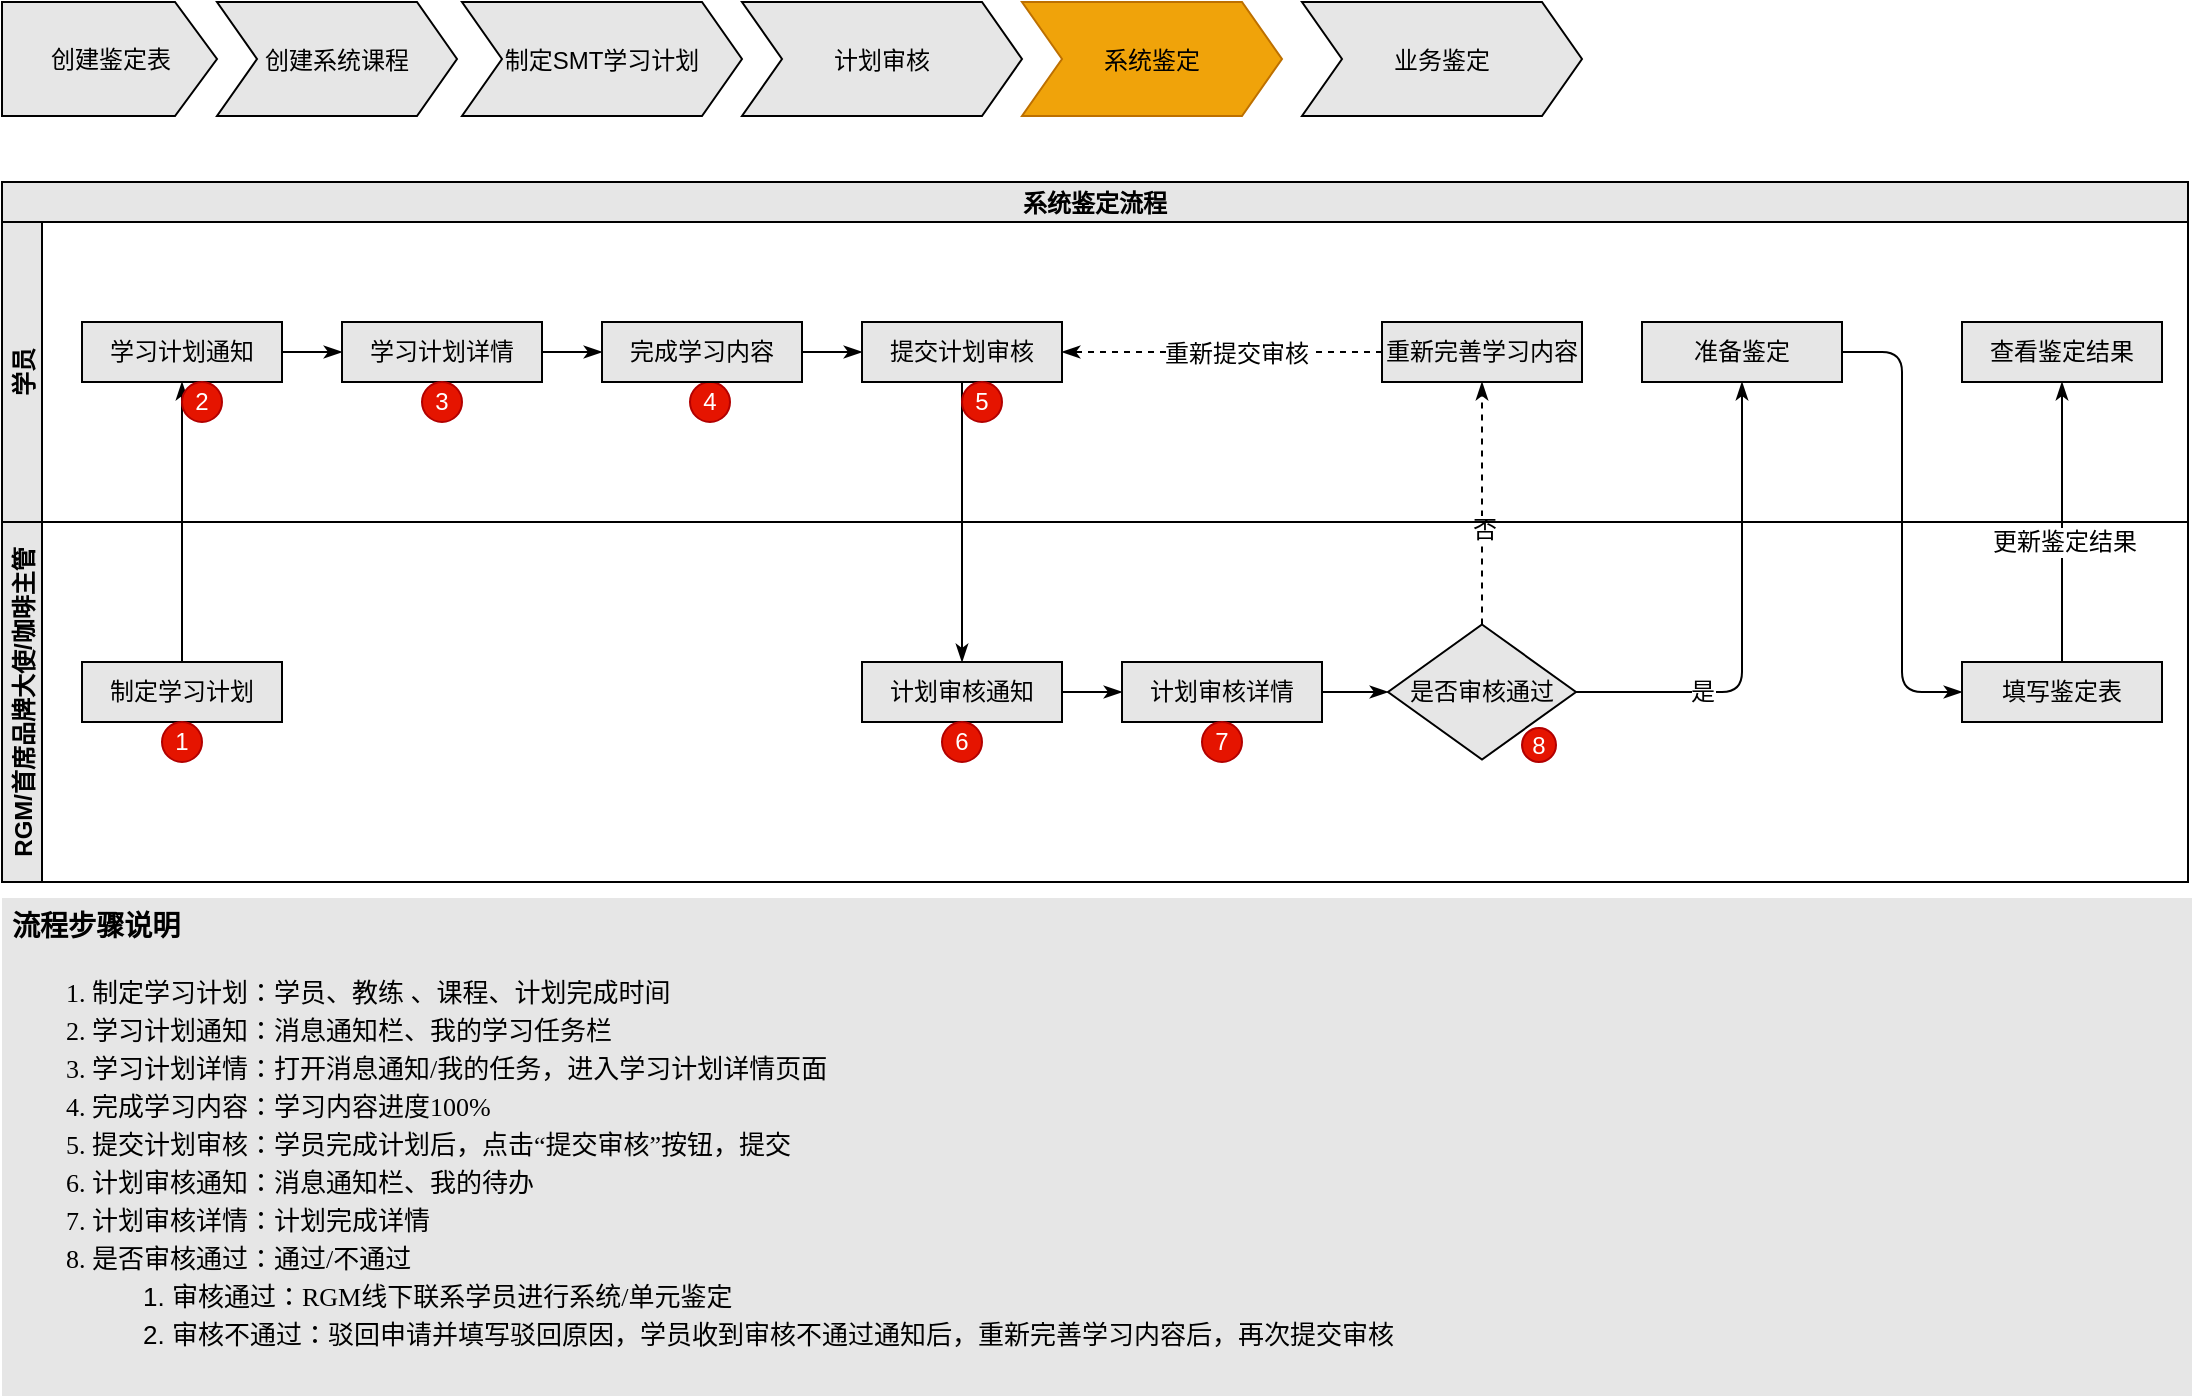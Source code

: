 <mxfile version="18.0.3" type="github" pages="2">
  <diagram id="cYgSWIcfOOzoEeDlF8fg" name="单元/系统鉴定">
    <mxGraphModel dx="1426" dy="826" grid="1" gridSize="10" guides="1" tooltips="1" connect="1" arrows="1" fold="1" page="0" pageScale="1" pageWidth="827" pageHeight="1169" math="0" shadow="0">
      <root>
        <mxCell id="0" />
        <mxCell id="1" parent="0" />
        <mxCell id="b6gE57P9MLn2lEkXFf7w-1" value="系统鉴定流程" style="swimlane;childLayout=stackLayout;resizeParent=1;resizeParentMax=0;horizontal=1;startSize=20;horizontalStack=0;rounded=0;sketch=0;fontFamily=Helvetica;fontSize=12;fontColor=default;strokeColor=default;fillColor=#E6E6E6;" parent="1" vertex="1">
          <mxGeometry x="37" y="170" width="1093" height="350" as="geometry" />
        </mxCell>
        <mxCell id="b6gE57P9MLn2lEkXFf7w-2" style="edgeStyle=orthogonalEdgeStyle;rounded=1;sketch=0;orthogonalLoop=1;jettySize=auto;html=1;fontFamily=Helvetica;fontSize=12;fontColor=default;startArrow=none;startFill=0;endArrow=classicThin;endFill=1;startSize=20;" parent="b6gE57P9MLn2lEkXFf7w-1" source="b6gE57P9MLn2lEkXFf7w-14" target="b6gE57P9MLn2lEkXFf7w-33" edge="1">
          <mxGeometry relative="1" as="geometry" />
        </mxCell>
        <mxCell id="b6gE57P9MLn2lEkXFf7w-3" style="edgeStyle=orthogonalEdgeStyle;rounded=1;sketch=0;orthogonalLoop=1;jettySize=auto;html=1;entryX=0.5;entryY=1;entryDx=0;entryDy=0;fontFamily=Helvetica;fontSize=12;fontColor=default;startArrow=none;startFill=0;endArrow=classicThin;endFill=1;startSize=20;dashed=1;" parent="b6gE57P9MLn2lEkXFf7w-1" source="b6gE57P9MLn2lEkXFf7w-31" target="b6gE57P9MLn2lEkXFf7w-17" edge="1">
          <mxGeometry relative="1" as="geometry" />
        </mxCell>
        <mxCell id="b6gE57P9MLn2lEkXFf7w-4" value="否" style="edgeLabel;html=1;align=center;verticalAlign=middle;resizable=0;points=[];fontSize=12;fontFamily=Helvetica;fontColor=default;" parent="b6gE57P9MLn2lEkXFf7w-3" vertex="1" connectable="0">
          <mxGeometry x="-0.209" y="-1" relative="1" as="geometry">
            <mxPoint as="offset" />
          </mxGeometry>
        </mxCell>
        <mxCell id="b6gE57P9MLn2lEkXFf7w-5" style="edgeStyle=orthogonalEdgeStyle;rounded=1;sketch=0;orthogonalLoop=1;jettySize=auto;html=1;entryX=0.5;entryY=1;entryDx=0;entryDy=0;fontFamily=Helvetica;fontSize=12;fontColor=default;startArrow=none;startFill=0;endArrow=classicThin;endFill=1;startSize=20;" parent="b6gE57P9MLn2lEkXFf7w-1" source="b6gE57P9MLn2lEkXFf7w-31" target="b6gE57P9MLn2lEkXFf7w-18" edge="1">
          <mxGeometry relative="1" as="geometry" />
        </mxCell>
        <mxCell id="b6gE57P9MLn2lEkXFf7w-6" value="是" style="edgeLabel;html=1;align=center;verticalAlign=middle;resizable=0;points=[];fontSize=12;fontFamily=Helvetica;fontColor=default;" parent="b6gE57P9MLn2lEkXFf7w-5" vertex="1" connectable="0">
          <mxGeometry x="-0.477" relative="1" as="geometry">
            <mxPoint as="offset" />
          </mxGeometry>
        </mxCell>
        <mxCell id="b6gE57P9MLn2lEkXFf7w-7" style="edgeStyle=orthogonalEdgeStyle;rounded=1;sketch=0;orthogonalLoop=1;jettySize=auto;html=1;entryX=0.5;entryY=1;entryDx=0;entryDy=0;fontFamily=Helvetica;fontSize=12;fontColor=default;startArrow=none;startFill=0;endArrow=classicThin;endFill=1;startSize=20;" parent="b6gE57P9MLn2lEkXFf7w-1" source="b6gE57P9MLn2lEkXFf7w-34" target="b6gE57P9MLn2lEkXFf7w-19" edge="1">
          <mxGeometry relative="1" as="geometry" />
        </mxCell>
        <mxCell id="b6gE57P9MLn2lEkXFf7w-8" value="更新鉴定结果" style="edgeLabel;html=1;align=center;verticalAlign=middle;resizable=0;points=[];fontSize=12;fontFamily=Helvetica;fontColor=default;" parent="b6gE57P9MLn2lEkXFf7w-7" vertex="1" connectable="0">
          <mxGeometry x="-0.144" y="-1" relative="1" as="geometry">
            <mxPoint as="offset" />
          </mxGeometry>
        </mxCell>
        <mxCell id="b6gE57P9MLn2lEkXFf7w-9" style="edgeStyle=orthogonalEdgeStyle;rounded=1;sketch=0;orthogonalLoop=1;jettySize=auto;html=1;entryX=0;entryY=0.5;entryDx=0;entryDy=0;fontFamily=Helvetica;fontSize=12;fontColor=default;startArrow=none;startFill=0;endArrow=classicThin;endFill=1;startSize=20;" parent="b6gE57P9MLn2lEkXFf7w-1" source="b6gE57P9MLn2lEkXFf7w-18" target="b6gE57P9MLn2lEkXFf7w-34" edge="1">
          <mxGeometry relative="1" as="geometry" />
        </mxCell>
        <mxCell id="b6gE57P9MLn2lEkXFf7w-10" style="edgeStyle=orthogonalEdgeStyle;rounded=1;sketch=0;orthogonalLoop=1;jettySize=auto;html=1;entryX=0.5;entryY=1;entryDx=0;entryDy=0;fontFamily=Helvetica;fontSize=12;fontColor=default;startArrow=none;startFill=0;endArrow=classicThin;endFill=1;startSize=20;" parent="b6gE57P9MLn2lEkXFf7w-1" source="b6gE57P9MLn2lEkXFf7w-30" target="b6gE57P9MLn2lEkXFf7w-21" edge="1">
          <mxGeometry relative="1" as="geometry" />
        </mxCell>
        <mxCell id="b6gE57P9MLn2lEkXFf7w-11" value="学员" style="swimlane;startSize=20;horizontal=0;rounded=0;sketch=0;fontFamily=Helvetica;fontSize=12;fontColor=default;strokeColor=default;fillColor=#E6E6E6;" parent="b6gE57P9MLn2lEkXFf7w-1" vertex="1">
          <mxGeometry y="20" width="1093" height="150" as="geometry" />
        </mxCell>
        <mxCell id="b6gE57P9MLn2lEkXFf7w-12" style="edgeStyle=orthogonalEdgeStyle;rounded=1;sketch=0;orthogonalLoop=1;jettySize=auto;html=1;entryX=0;entryY=0.5;entryDx=0;entryDy=0;fontFamily=Helvetica;fontSize=12;fontColor=default;startArrow=none;startFill=0;endArrow=classicThin;endFill=1;startSize=20;" parent="b6gE57P9MLn2lEkXFf7w-11" source="b6gE57P9MLn2lEkXFf7w-13" target="b6gE57P9MLn2lEkXFf7w-26" edge="1">
          <mxGeometry relative="1" as="geometry" />
        </mxCell>
        <mxCell id="b6gE57P9MLn2lEkXFf7w-13" value="学习计划详情" style="rounded=0;whiteSpace=wrap;html=1;sketch=0;fontFamily=Helvetica;fontSize=12;fontColor=default;startSize=20;strokeColor=default;fillColor=#E6E6E6;" parent="b6gE57P9MLn2lEkXFf7w-11" vertex="1">
          <mxGeometry x="170" y="50" width="100" height="30" as="geometry" />
        </mxCell>
        <mxCell id="b6gE57P9MLn2lEkXFf7w-14" value="提交计划审核" style="rounded=0;whiteSpace=wrap;html=1;sketch=0;fontFamily=Helvetica;fontSize=12;fontColor=default;startSize=20;strokeColor=default;fillColor=#E6E6E6;" parent="b6gE57P9MLn2lEkXFf7w-11" vertex="1">
          <mxGeometry x="430" y="50" width="100" height="30" as="geometry" />
        </mxCell>
        <mxCell id="b6gE57P9MLn2lEkXFf7w-15" style="edgeStyle=orthogonalEdgeStyle;rounded=1;sketch=0;orthogonalLoop=1;jettySize=auto;html=1;entryX=1;entryY=0.5;entryDx=0;entryDy=0;fontFamily=Helvetica;fontSize=12;fontColor=default;startArrow=none;startFill=0;endArrow=classicThin;endFill=1;startSize=20;dashed=1;" parent="b6gE57P9MLn2lEkXFf7w-11" source="b6gE57P9MLn2lEkXFf7w-17" target="b6gE57P9MLn2lEkXFf7w-14" edge="1">
          <mxGeometry relative="1" as="geometry" />
        </mxCell>
        <mxCell id="b6gE57P9MLn2lEkXFf7w-16" value="重新提交审核" style="edgeLabel;html=1;align=center;verticalAlign=middle;resizable=0;points=[];fontSize=12;fontFamily=Helvetica;fontColor=default;" parent="b6gE57P9MLn2lEkXFf7w-15" vertex="1" connectable="0">
          <mxGeometry x="-0.083" y="1" relative="1" as="geometry">
            <mxPoint as="offset" />
          </mxGeometry>
        </mxCell>
        <mxCell id="b6gE57P9MLn2lEkXFf7w-17" value="重新完善学习内容" style="rounded=0;whiteSpace=wrap;html=1;sketch=0;fontFamily=Helvetica;fontSize=12;fontColor=default;startSize=20;strokeColor=default;fillColor=#E6E6E6;" parent="b6gE57P9MLn2lEkXFf7w-11" vertex="1">
          <mxGeometry x="690" y="50" width="100" height="30" as="geometry" />
        </mxCell>
        <mxCell id="b6gE57P9MLn2lEkXFf7w-18" value="准备鉴定" style="rounded=0;whiteSpace=wrap;html=1;sketch=0;fontFamily=Helvetica;fontSize=12;fontColor=default;startSize=20;strokeColor=default;fillColor=#E6E6E6;" parent="b6gE57P9MLn2lEkXFf7w-11" vertex="1">
          <mxGeometry x="820" y="50" width="100" height="30" as="geometry" />
        </mxCell>
        <mxCell id="b6gE57P9MLn2lEkXFf7w-19" value="查看鉴定结果" style="rounded=0;whiteSpace=wrap;html=1;sketch=0;fontFamily=Helvetica;fontSize=12;fontColor=default;startSize=20;strokeColor=default;fillColor=#E6E6E6;" parent="b6gE57P9MLn2lEkXFf7w-11" vertex="1">
          <mxGeometry x="980" y="50" width="100" height="30" as="geometry" />
        </mxCell>
        <mxCell id="b6gE57P9MLn2lEkXFf7w-20" style="edgeStyle=orthogonalEdgeStyle;rounded=1;sketch=0;orthogonalLoop=1;jettySize=auto;html=1;entryX=0;entryY=0.5;entryDx=0;entryDy=0;fontFamily=Helvetica;fontSize=12;fontColor=default;startArrow=none;startFill=0;endArrow=classicThin;endFill=1;startSize=20;" parent="b6gE57P9MLn2lEkXFf7w-11" source="b6gE57P9MLn2lEkXFf7w-21" target="b6gE57P9MLn2lEkXFf7w-13" edge="1">
          <mxGeometry relative="1" as="geometry" />
        </mxCell>
        <mxCell id="b6gE57P9MLn2lEkXFf7w-21" value="学习计划通知" style="rounded=0;whiteSpace=wrap;html=1;sketch=0;fontFamily=Helvetica;fontSize=12;fontColor=default;startSize=20;strokeColor=default;fillColor=#E6E6E6;" parent="b6gE57P9MLn2lEkXFf7w-11" vertex="1">
          <mxGeometry x="40" y="50" width="100" height="30" as="geometry" />
        </mxCell>
        <mxCell id="b6gE57P9MLn2lEkXFf7w-22" value="2" style="ellipse;whiteSpace=wrap;html=1;aspect=fixed;rounded=0;sketch=0;fontFamily=Helvetica;fontSize=12;fontColor=#ffffff;startSize=20;strokeColor=#B20000;fillColor=#e51400;" parent="b6gE57P9MLn2lEkXFf7w-11" vertex="1">
          <mxGeometry x="90" y="80" width="20" height="20" as="geometry" />
        </mxCell>
        <mxCell id="b6gE57P9MLn2lEkXFf7w-23" value="3" style="ellipse;whiteSpace=wrap;html=1;aspect=fixed;rounded=0;sketch=0;fontFamily=Helvetica;fontSize=12;fontColor=#ffffff;startSize=20;strokeColor=#B20000;fillColor=#e51400;" parent="b6gE57P9MLn2lEkXFf7w-11" vertex="1">
          <mxGeometry x="210" y="80" width="20" height="20" as="geometry" />
        </mxCell>
        <mxCell id="b6gE57P9MLn2lEkXFf7w-24" value="4" style="ellipse;whiteSpace=wrap;html=1;aspect=fixed;rounded=0;sketch=0;fontFamily=Helvetica;fontSize=12;fontColor=#ffffff;startSize=20;strokeColor=#B20000;fillColor=#e51400;" parent="b6gE57P9MLn2lEkXFf7w-11" vertex="1">
          <mxGeometry x="344" y="80" width="20" height="20" as="geometry" />
        </mxCell>
        <mxCell id="b6gE57P9MLn2lEkXFf7w-25" style="edgeStyle=orthogonalEdgeStyle;rounded=1;sketch=0;orthogonalLoop=1;jettySize=auto;html=1;entryX=0;entryY=0.5;entryDx=0;entryDy=0;fontFamily=Helvetica;fontSize=12;fontColor=default;startArrow=none;startFill=0;endArrow=classicThin;endFill=1;startSize=20;" parent="b6gE57P9MLn2lEkXFf7w-11" source="b6gE57P9MLn2lEkXFf7w-26" target="b6gE57P9MLn2lEkXFf7w-14" edge="1">
          <mxGeometry relative="1" as="geometry" />
        </mxCell>
        <mxCell id="b6gE57P9MLn2lEkXFf7w-26" value="完成学习内容" style="rounded=0;whiteSpace=wrap;html=1;sketch=0;fontFamily=Helvetica;fontSize=12;fontColor=default;startSize=20;strokeColor=default;fillColor=#E6E6E6;" parent="b6gE57P9MLn2lEkXFf7w-11" vertex="1">
          <mxGeometry x="300" y="50" width="100" height="30" as="geometry" />
        </mxCell>
        <mxCell id="b6gE57P9MLn2lEkXFf7w-27" style="edgeStyle=orthogonalEdgeStyle;rounded=1;sketch=0;orthogonalLoop=1;jettySize=auto;html=1;exitX=0.5;exitY=1;exitDx=0;exitDy=0;fontFamily=Helvetica;fontSize=12;fontColor=default;startArrow=none;startFill=0;endArrow=classicThin;endFill=1;startSize=20;" parent="b6gE57P9MLn2lEkXFf7w-11" source="b6gE57P9MLn2lEkXFf7w-19" target="b6gE57P9MLn2lEkXFf7w-19" edge="1">
          <mxGeometry relative="1" as="geometry" />
        </mxCell>
        <mxCell id="b6gE57P9MLn2lEkXFf7w-28" value="5" style="ellipse;whiteSpace=wrap;html=1;aspect=fixed;rounded=0;sketch=0;fontFamily=Helvetica;fontSize=12;fontColor=#ffffff;startSize=20;strokeColor=#B20000;fillColor=#e51400;" parent="b6gE57P9MLn2lEkXFf7w-11" vertex="1">
          <mxGeometry x="480" y="80" width="20" height="20" as="geometry" />
        </mxCell>
        <mxCell id="b6gE57P9MLn2lEkXFf7w-29" value="RGM/首席品牌大使/咖啡主管" style="swimlane;startSize=20;horizontal=0;rounded=0;sketch=0;fontFamily=Helvetica;fontSize=12;fontColor=default;strokeColor=default;fillColor=#E6E6E6;" parent="b6gE57P9MLn2lEkXFf7w-1" vertex="1">
          <mxGeometry y="170" width="1093" height="180" as="geometry" />
        </mxCell>
        <mxCell id="b6gE57P9MLn2lEkXFf7w-30" value="制定学习计划" style="rounded=0;whiteSpace=wrap;html=1;sketch=0;fontFamily=Helvetica;fontSize=12;fontColor=default;startSize=20;strokeColor=default;fillColor=#E6E6E6;" parent="b6gE57P9MLn2lEkXFf7w-29" vertex="1">
          <mxGeometry x="40" y="70" width="100" height="30" as="geometry" />
        </mxCell>
        <mxCell id="b6gE57P9MLn2lEkXFf7w-31" value="是否审核通过" style="rhombus;whiteSpace=wrap;html=1;rounded=0;sketch=0;fontFamily=Helvetica;fontSize=12;fontColor=default;startSize=20;strokeColor=default;fillColor=#E6E6E6;" parent="b6gE57P9MLn2lEkXFf7w-29" vertex="1">
          <mxGeometry x="693" y="51.25" width="94" height="67.5" as="geometry" />
        </mxCell>
        <mxCell id="b6gE57P9MLn2lEkXFf7w-32" style="edgeStyle=orthogonalEdgeStyle;rounded=1;sketch=0;orthogonalLoop=1;jettySize=auto;html=1;entryX=0;entryY=0.5;entryDx=0;entryDy=0;fontFamily=Helvetica;fontSize=12;fontColor=default;startArrow=none;startFill=0;endArrow=classicThin;endFill=1;startSize=20;" parent="b6gE57P9MLn2lEkXFf7w-29" source="b6gE57P9MLn2lEkXFf7w-33" target="b6gE57P9MLn2lEkXFf7w-37" edge="1">
          <mxGeometry relative="1" as="geometry" />
        </mxCell>
        <mxCell id="b6gE57P9MLn2lEkXFf7w-33" value="计划审核通知" style="rounded=0;whiteSpace=wrap;html=1;sketch=0;fontFamily=Helvetica;fontSize=12;fontColor=default;startSize=20;strokeColor=default;fillColor=#E6E6E6;" parent="b6gE57P9MLn2lEkXFf7w-29" vertex="1">
          <mxGeometry x="430" y="70" width="100" height="30" as="geometry" />
        </mxCell>
        <mxCell id="b6gE57P9MLn2lEkXFf7w-34" value="填写鉴定表" style="rounded=0;whiteSpace=wrap;html=1;sketch=0;fontFamily=Helvetica;fontSize=12;fontColor=default;startSize=20;strokeColor=default;fillColor=#E6E6E6;" parent="b6gE57P9MLn2lEkXFf7w-29" vertex="1">
          <mxGeometry x="980" y="70" width="100" height="30" as="geometry" />
        </mxCell>
        <mxCell id="b6gE57P9MLn2lEkXFf7w-35" value="1" style="ellipse;whiteSpace=wrap;html=1;aspect=fixed;rounded=0;sketch=0;fontFamily=Helvetica;fontSize=12;fontColor=#ffffff;startSize=20;strokeColor=#B20000;fillColor=#e51400;" parent="b6gE57P9MLn2lEkXFf7w-29" vertex="1">
          <mxGeometry x="80" y="100" width="20" height="20" as="geometry" />
        </mxCell>
        <mxCell id="b6gE57P9MLn2lEkXFf7w-36" style="edgeStyle=orthogonalEdgeStyle;rounded=1;sketch=0;orthogonalLoop=1;jettySize=auto;html=1;entryX=0;entryY=0.5;entryDx=0;entryDy=0;fontFamily=Helvetica;fontSize=12;fontColor=default;startArrow=none;startFill=0;endArrow=classicThin;endFill=1;startSize=20;" parent="b6gE57P9MLn2lEkXFf7w-29" source="b6gE57P9MLn2lEkXFf7w-37" target="b6gE57P9MLn2lEkXFf7w-31" edge="1">
          <mxGeometry relative="1" as="geometry" />
        </mxCell>
        <mxCell id="b6gE57P9MLn2lEkXFf7w-37" value="计划审核详情" style="rounded=0;whiteSpace=wrap;html=1;sketch=0;fontFamily=Helvetica;fontSize=12;fontColor=default;startSize=20;strokeColor=default;fillColor=#E6E6E6;" parent="b6gE57P9MLn2lEkXFf7w-29" vertex="1">
          <mxGeometry x="560" y="70" width="100" height="30" as="geometry" />
        </mxCell>
        <mxCell id="b6gE57P9MLn2lEkXFf7w-38" value="6" style="ellipse;whiteSpace=wrap;html=1;aspect=fixed;rounded=0;sketch=0;fontFamily=Helvetica;fontSize=12;fontColor=#ffffff;startSize=20;strokeColor=#B20000;fillColor=#e51400;" parent="b6gE57P9MLn2lEkXFf7w-29" vertex="1">
          <mxGeometry x="470" y="100" width="20" height="20" as="geometry" />
        </mxCell>
        <mxCell id="b6gE57P9MLn2lEkXFf7w-39" value="7" style="ellipse;whiteSpace=wrap;html=1;aspect=fixed;rounded=0;sketch=0;fontFamily=Helvetica;fontSize=12;fontColor=#ffffff;startSize=20;strokeColor=#B20000;fillColor=#e51400;" parent="b6gE57P9MLn2lEkXFf7w-29" vertex="1">
          <mxGeometry x="600" y="100" width="20" height="20" as="geometry" />
        </mxCell>
        <mxCell id="b6gE57P9MLn2lEkXFf7w-40" value="8" style="ellipse;whiteSpace=wrap;html=1;aspect=fixed;rounded=0;sketch=0;fontFamily=Helvetica;fontSize=12;fontColor=#ffffff;startSize=20;strokeColor=#B20000;fillColor=#e51400;" parent="b6gE57P9MLn2lEkXFf7w-29" vertex="1">
          <mxGeometry x="760" y="103" width="17" height="17" as="geometry" />
        </mxCell>
        <mxCell id="b6gE57P9MLn2lEkXFf7w-41" value="制定SMT学习计划" style="shape=step;perimeter=stepPerimeter;fixedSize=1;points=[];fillColor=#E6E6E6;" parent="1" vertex="1">
          <mxGeometry x="267" y="80" width="140" height="57" as="geometry" />
        </mxCell>
        <mxCell id="b6gE57P9MLn2lEkXFf7w-42" value="系统鉴定" style="shape=step;perimeter=stepPerimeter;fixedSize=1;points=[];fillColor=#f0a30a;fontColor=#000000;strokeColor=#BD7000;" parent="1" vertex="1">
          <mxGeometry x="547" y="80" width="130" height="57" as="geometry" />
        </mxCell>
        <mxCell id="b6gE57P9MLn2lEkXFf7w-43" value="创建鉴定表" style="html=1;shadow=0;dashed=0;align=center;verticalAlign=middle;shape=mxgraph.arrows2.arrow;dy=0;dx=21;notch=0;fillColor=#E6E6E6;" parent="1" vertex="1">
          <mxGeometry x="37" y="80" width="107.5" height="57" as="geometry" />
        </mxCell>
        <mxCell id="b6gE57P9MLn2lEkXFf7w-44" value="创建系统课程" style="shape=step;perimeter=stepPerimeter;fixedSize=1;points=[];fillColor=#E6E6E6;" parent="1" vertex="1">
          <mxGeometry x="144.5" y="80" width="120" height="57" as="geometry" />
        </mxCell>
        <mxCell id="b6gE57P9MLn2lEkXFf7w-45" value="计划审核" style="shape=step;perimeter=stepPerimeter;fixedSize=1;points=[];fillColor=#E6E6E6;" parent="1" vertex="1">
          <mxGeometry x="407" y="80" width="140" height="57" as="geometry" />
        </mxCell>
        <mxCell id="b6gE57P9MLn2lEkXFf7w-46" value="业务鉴定" style="shape=step;perimeter=stepPerimeter;fixedSize=1;points=[];fillColor=#E6E6E6;" parent="1" vertex="1">
          <mxGeometry x="687" y="80" width="140" height="57" as="geometry" />
        </mxCell>
        <mxCell id="b6gE57P9MLn2lEkXFf7w-47" value="" style="rounded=0;whiteSpace=wrap;html=1;sketch=0;fontFamily=Helvetica;fontSize=12;fontColor=default;startSize=20;strokeColor=none;fillColor=#E6E6E6;" parent="1" vertex="1">
          <mxGeometry x="37" y="528" width="1095" height="249" as="geometry" />
        </mxCell>
        <mxCell id="b6gE57P9MLn2lEkXFf7w-48" value="&lt;h3&gt;流程步骤说明&lt;/h3&gt;&lt;div&gt;&lt;ol&gt;&lt;li class=&quot;li1&quot; style=&quot;margin: 0px ; font-stretch: normal ; font-size: 13px ; line-height: normal ; font-family: &amp;#34;pingfang sc&amp;#34;&quot;&gt;&lt;span class=&quot;s1&quot; style=&quot;font-stretch: normal ; line-height: normal ; font-family: &amp;#34;helvetica neue&amp;#34;&quot;&gt;&lt;/span&gt;制定学习计划：学员、教练 、课程、计划完成时间&amp;nbsp; &amp;nbsp;&lt;/li&gt;&lt;li class=&quot;li1&quot; style=&quot;margin: 0px ; font-stretch: normal ; font-size: 13px ; line-height: normal ; font-family: &amp;#34;pingfang sc&amp;#34;&quot;&gt;学习计划通知：消息通知栏、我的学习任务栏&lt;/li&gt;&lt;li class=&quot;li1&quot; style=&quot;margin: 0px ; font-stretch: normal ; font-size: 13px ; line-height: normal ; font-family: &amp;#34;pingfang sc&amp;#34;&quot;&gt;学习计划详情：打开消息通知/我的任务，进入学习计划详情页面&lt;/li&gt;&lt;li class=&quot;li1&quot; style=&quot;margin: 0px ; font-stretch: normal ; font-size: 13px ; line-height: normal ; font-family: &amp;#34;pingfang sc&amp;#34;&quot;&gt;&lt;span class=&quot;s1&quot; style=&quot;font-stretch: normal ; line-height: normal ; font-family: &amp;#34;helvetica neue&amp;#34;&quot;&gt;&lt;/span&gt;完成学习内容：学习内容进度100%&lt;/li&gt;&lt;li class=&quot;li1&quot; style=&quot;margin: 0px ; font-stretch: normal ; font-size: 13px ; line-height: normal ; font-family: &amp;#34;pingfang sc&amp;#34;&quot;&gt;提交计划审核：学员完成计划后，点击“提交审核”按钮，提交&lt;/li&gt;&lt;li class=&quot;li1&quot; style=&quot;margin: 0px ; font-stretch: normal ; font-size: 13px ; line-height: normal ; font-family: &amp;#34;pingfang sc&amp;#34;&quot;&gt;计划审核通知：消息通知栏、我的待办&lt;/li&gt;&lt;li class=&quot;li1&quot; style=&quot;margin: 0px ; font-stretch: normal ; font-size: 13px ; line-height: normal ; font-family: &amp;#34;pingfang sc&amp;#34;&quot;&gt;计划审核详情：计划完成详情&lt;/li&gt;&lt;li class=&quot;li1&quot; style=&quot;margin: 0px ; font-stretch: normal ; font-size: 13px ; line-height: normal ; font-family: &amp;#34;pingfang sc&amp;#34;&quot;&gt;是否审核通过：通过/不通过&lt;/li&gt;&lt;ol&gt;&lt;li class=&quot;li1&quot; style=&quot;margin: 0px ; font-stretch: normal ; font-size: 13px ; line-height: normal&quot;&gt;&lt;span class=&quot;s1&quot; style=&quot;font-family: &amp;#34;pingfang sc&amp;#34; ; font-stretch: normal ; line-height: normal&quot;&gt;审核通过：RGM线下联系学员进行系统/单元鉴定&lt;/span&gt;&lt;/li&gt;&lt;li class=&quot;li1&quot; style=&quot;margin: 0px ; font-stretch: normal ; font-size: 13px ; line-height: normal&quot;&gt;&lt;span class=&quot;s1&quot; style=&quot;font-family: &amp;#34;pingfang sc&amp;#34; ; font-stretch: normal ; line-height: normal&quot;&gt;审核不通过：驳回申请并填写驳回原因，学员收到审核不通过通知后，重新完善学习内容后，再次提交审核&lt;/span&gt;&lt;/li&gt;&lt;/ol&gt;&lt;/ol&gt;&lt;/div&gt;&lt;div&gt;&lt;br&gt;&lt;/div&gt;" style="text;html=1;strokeColor=none;fillColor=none;spacing=5;spacingTop=-20;whiteSpace=wrap;overflow=hidden;rounded=0;sketch=0;fontFamily=Helvetica;fontSize=12;fontColor=default;startSize=20;" parent="1" vertex="1">
          <mxGeometry x="37" y="530" width="1095" height="247" as="geometry" />
        </mxCell>
      </root>
    </mxGraphModel>
  </diagram>
  <diagram id="xhHwLkuQAUZRNOg5QODs" name="晋升鉴定">
    <mxGraphModel dx="1426" dy="826" grid="1" gridSize="10" guides="1" tooltips="1" connect="1" arrows="1" fold="1" page="0" pageScale="1" pageWidth="827" pageHeight="1169" math="0" shadow="0">
      <root>
        <mxCell id="0" />
        <mxCell id="1" parent="0" />
        <mxCell id="XvKaKWLarS6UlJgX8GEv-1" value="制定SMT学习计划" style="shape=step;perimeter=stepPerimeter;fixedSize=1;points=[];fillColor=#E6E6E6;" parent="1" vertex="1">
          <mxGeometry x="250" y="10" width="140" height="57" as="geometry" />
        </mxCell>
        <mxCell id="XvKaKWLarS6UlJgX8GEv-2" value="系统鉴定" style="shape=step;perimeter=stepPerimeter;fixedSize=1;points=[];fillColor=#E6E6E6;" parent="1" vertex="1">
          <mxGeometry x="530" y="10" width="130" height="57" as="geometry" />
        </mxCell>
        <mxCell id="XvKaKWLarS6UlJgX8GEv-3" value="晋升鉴定" style="shape=step;perimeter=stepPerimeter;fixedSize=1;points=[];fillColor=#f0a30a;strokeColor=#BD7000;fontColor=#000000;" parent="1" vertex="1">
          <mxGeometry x="660" y="10" width="130" height="57" as="geometry" />
        </mxCell>
        <mxCell id="XvKaKWLarS6UlJgX8GEv-4" value="创建鉴定表" style="html=1;shadow=0;dashed=0;align=center;verticalAlign=middle;shape=mxgraph.arrows2.arrow;dy=0;dx=21;notch=0;fillColor=#E6E6E6;" parent="1" vertex="1">
          <mxGeometry x="20" y="10" width="107.5" height="57" as="geometry" />
        </mxCell>
        <mxCell id="XvKaKWLarS6UlJgX8GEv-5" value="创建系统课程" style="shape=step;perimeter=stepPerimeter;fixedSize=1;points=[];fillColor=#E6E6E6;" parent="1" vertex="1">
          <mxGeometry x="127.5" y="10" width="120" height="57" as="geometry" />
        </mxCell>
        <mxCell id="XvKaKWLarS6UlJgX8GEv-6" value="" style="rounded=0;whiteSpace=wrap;html=1;sketch=0;fontFamily=Helvetica;fontSize=12;fontColor=default;startSize=20;strokeColor=none;fillColor=#E6E6E6;" parent="1" vertex="1">
          <mxGeometry x="1180" y="85" width="290" height="655" as="geometry" />
        </mxCell>
        <mxCell id="XvKaKWLarS6UlJgX8GEv-7" value="&lt;h3&gt;流程步骤说明&lt;/h3&gt;&lt;div&gt;&lt;ol&gt;&lt;li class=&quot;li1&quot; style=&quot;margin: 0px; font-stretch: normal; line-height: normal; font-family: &amp;quot;pingfang sc&amp;quot;;&quot;&gt;&lt;font style=&quot;font-size: 12px;&quot;&gt;&lt;span class=&quot;s1&quot; style=&quot;line-height: normal; font-family: &amp;quot;helvetica neue&amp;quot;; font-stretch: normal; font-stretch: normal;&quot;&gt;&lt;/span&gt;选择学员：已经完成系统课程的学员&lt;/font&gt;&lt;/li&gt;&lt;li class=&quot;li1&quot; style=&quot;margin: 0px; font-stretch: normal; line-height: normal; font-family: &amp;quot;pingfang sc&amp;quot;;&quot;&gt;&lt;font style=&quot;font-size: 12px;&quot;&gt;&lt;span class=&quot;s1&quot; style=&quot;font-stretch: normal ; line-height: normal ; font-family: &amp;quot;helvetica neue&amp;quot;&quot;&gt;&lt;/span&gt;发起鉴定申请：选择&lt;span class=&quot;s1&quot; style=&quot;font-stretch: normal ; line-height: normal ; font-family: &amp;quot;helvetica neue&amp;quot;&quot;&gt;OC&lt;/span&gt;对象、紧急程度、流程有效期&lt;/font&gt;&lt;/li&gt;&lt;li class=&quot;li1&quot; style=&quot;margin: 0px; font-stretch: normal; line-height: normal; font-family: &amp;quot;helvetica neue&amp;quot;;&quot;&gt;&lt;font style=&quot;font-size: 12px;&quot;&gt;OC&lt;span class=&quot;s1&quot; style=&quot;font-stretch: normal ; line-height: normal ; font-family: &amp;quot;pingfang sc&amp;quot;&quot;&gt;处理申请：&lt;/span&gt;&lt;/font&gt;&lt;/li&gt;&lt;ol&gt;&lt;li class=&quot;li1&quot; style=&quot;margin: 0px; font-stretch: normal; line-height: normal; font-family: &amp;quot;helvetica neue&amp;quot;;&quot;&gt;&lt;span class=&quot;s1&quot; style=&quot;font-stretch: normal ; line-height: normal ; font-family: &amp;quot;pingfang sc&amp;quot;&quot;&gt;&lt;font style=&quot;font-size: 12px;&quot;&gt;7天未处理：转上级OM，后期OM审核结果直接通知RGM，鉴定也是由OM进行&lt;/font&gt;&lt;/span&gt;&lt;/li&gt;&lt;li class=&quot;li1&quot; style=&quot;margin: 0px; font-stretch: normal; line-height: normal;&quot;&gt;&lt;font style=&quot;font-size: 12px;&quot; face=&quot;pingfang sc&quot;&gt;OC岗位变更：RGM可撤销申请&lt;/font&gt;&lt;/li&gt;&lt;/ol&gt;&lt;li&gt;&lt;span style=&quot;background-color: initial;&quot;&gt;是否审核通过：&lt;/span&gt;&lt;br&gt;&lt;/li&gt;&lt;ol&gt;&lt;li class=&quot;li1&quot; style=&quot;margin: 0px; font-stretch: normal; line-height: normal; font-family: &amp;quot;pingfang sc&amp;quot;;&quot;&gt;&lt;font style=&quot;font-size: 12px;&quot;&gt;已通过：线下告知鉴定时间和邀请&lt;span class=&quot;s1&quot; style=&quot;font-stretch: normal ; line-height: normal ; font-family: &amp;quot;helvetica neue&amp;quot;&quot;&gt;TC/TM&lt;/span&gt;鉴定（未来鉴定时间和邀请TC/TM可线上化）&lt;/font&gt;&lt;/li&gt;&lt;ol&gt;&lt;li class=&quot;li1&quot; style=&quot;margin: 0px; font-stretch: normal; line-height: normal; font-family: &amp;quot;pingfang sc&amp;quot;;&quot;&gt;&lt;font style=&quot;font-size: 12px;&quot;&gt;&lt;span style=&quot;font-family: dengxian;&quot;&gt;基础值班管理鉴定 I：直营市场由 RGM 鉴定，如学员完成了要求的系统课程后，RGM可点击晋升鉴定，&lt;/span&gt;直接做鉴定。 DL 市场由 OC 鉴定。&lt;/font&gt;&lt;/li&gt;&lt;li class=&quot;li1&quot; style=&quot;margin: 0px; font-stretch: normal; line-height: normal; font-family: &amp;quot;pingfang sc&amp;quot;;&quot;&gt;&lt;font style=&quot;font-size: 12px;&quot;&gt;&lt;span style=&quot;font-family: dengxian;&quot;&gt;基础系统管理鉴定Ⅱ：由 RGM 提交申请 OC 审批，OC 鉴定&lt;/span&gt;&lt;br&gt;&lt;/font&gt;&lt;/li&gt;&lt;li class=&quot;li1&quot; style=&quot;margin: 0px; font-stretch: normal; line-height: normal; font-family: &amp;quot;pingfang sc&amp;quot;;&quot;&gt;&lt;span style=&quot;font-family: dengxian;&quot;&gt;&lt;font style=&quot;font-size: 12px;&quot;&gt;基础业务管理鉴定Ⅲ：由 RGM 提交申请 OC 审批，OC 邀请 TC/TM 进行鉴定&lt;br&gt;&lt;/font&gt;&lt;/span&gt;&lt;/li&gt;&lt;li class=&quot;li1&quot; style=&quot;margin: 0px; font-stretch: normal; line-height: normal; font-family: &amp;quot;pingfang sc&amp;quot;;&quot;&gt;&lt;span style=&quot;font-family: dengxian;&quot;&gt;&lt;font style=&quot;font-size: 12px;&quot;&gt;系统实操鉴定Ⅳ：由 RGM 提交申请 OC 审批，OC 邀请 TC/TM 进行鉴定&lt;/font&gt;&lt;/span&gt;&lt;/li&gt;&lt;/ol&gt;&lt;li class=&quot;li1&quot; style=&quot;margin: 0px; font-stretch: normal; line-height: normal; font-family: &amp;quot;pingfang sc&amp;quot;;&quot;&gt;&lt;font style=&quot;font-size: 12px;&quot;&gt;不通过：驳回申请并附加理由&lt;/font&gt;&lt;/li&gt;&lt;/ol&gt;&lt;li&gt;&lt;font style=&quot;font-size: 12px;&quot; face=&quot;PingFang SC&quot;&gt;线下通知学员鉴定时间（后期告知也可线上化）&lt;/font&gt;&lt;/li&gt;&lt;/ol&gt;&lt;/div&gt;&lt;blockquote style=&quot;margin: 0 0 0 40px ; border: none ; padding: 0px&quot;&gt;&lt;blockquote style=&quot;margin: 0 0 0 40px ; border: none ; padding: 0px&quot;&gt;&lt;div&gt;&lt;font style=&quot;font-size: 12px;&quot; face=&quot;PingFang SC&quot;&gt;&lt;span style=&quot;font-size: 13px&quot;&gt;&lt;br&gt;&lt;/span&gt;&lt;/font&gt;&lt;/div&gt;&lt;/blockquote&gt;&lt;/blockquote&gt;" style="text;html=1;strokeColor=none;fillColor=none;spacing=5;spacingTop=-20;whiteSpace=wrap;overflow=hidden;rounded=0;sketch=0;fontFamily=Helvetica;fontSize=12;fontColor=default;startSize=20;" parent="1" vertex="1">
          <mxGeometry x="1180" y="90" width="280" height="610" as="geometry" />
        </mxCell>
        <mxCell id="XvKaKWLarS6UlJgX8GEv-8" value="计划审核" style="shape=step;perimeter=stepPerimeter;fixedSize=1;points=[];fillColor=#E6E6E6;" parent="1" vertex="1">
          <mxGeometry x="390" y="10" width="140" height="57" as="geometry" />
        </mxCell>
        <mxCell id="XvKaKWLarS6UlJgX8GEv-9" value="业务鉴定审核流程" style="swimlane;childLayout=stackLayout;resizeParent=1;resizeParentMax=0;horizontal=1;startSize=20;horizontalStack=0;rounded=0;sketch=0;fontFamily=Helvetica;fontSize=12;fontColor=default;strokeColor=default;fillColor=#E6E6E6;" parent="1" vertex="1">
          <mxGeometry x="19" y="73" width="1150" height="450" as="geometry" />
        </mxCell>
        <mxCell id="XvKaKWLarS6UlJgX8GEv-10" value="OM" style="swimlane;startSize=20;horizontal=0;rounded=0;sketch=0;fontFamily=Helvetica;fontSize=12;fontColor=default;strokeColor=default;fillColor=#E6E6E6;" parent="XvKaKWLarS6UlJgX8GEv-9" vertex="1">
          <mxGeometry y="20" width="1150" height="130" as="geometry" />
        </mxCell>
        <mxCell id="XvKaKWLarS6UlJgX8GEv-11" style="edgeStyle=orthogonalEdgeStyle;rounded=0;orthogonalLoop=1;jettySize=auto;html=1;entryX=0;entryY=0.5;entryDx=0;entryDy=0;" parent="XvKaKWLarS6UlJgX8GEv-10" source="XvKaKWLarS6UlJgX8GEv-12" target="XvKaKWLarS6UlJgX8GEv-13" edge="1">
          <mxGeometry relative="1" as="geometry" />
        </mxCell>
        <mxCell id="XvKaKWLarS6UlJgX8GEv-12" value="转接鉴定申请" style="rounded=0;whiteSpace=wrap;html=1;sketch=0;fontFamily=Helvetica;fontSize=12;fontColor=default;startSize=20;strokeColor=default;fillColor=#E6E6E6;" parent="XvKaKWLarS6UlJgX8GEv-10" vertex="1">
          <mxGeometry x="317" y="50" width="100" height="30" as="geometry" />
        </mxCell>
        <mxCell id="XvKaKWLarS6UlJgX8GEv-13" value="是否审核通过" style="rhombus;whiteSpace=wrap;html=1;rounded=0;sketch=0;fontFamily=Helvetica;fontSize=12;fontColor=default;startSize=20;strokeColor=default;fillColor=#E6E6E6;" parent="XvKaKWLarS6UlJgX8GEv-10" vertex="1">
          <mxGeometry x="553" y="35" width="100" height="60" as="geometry" />
        </mxCell>
        <mxCell id="XvKaKWLarS6UlJgX8GEv-14" value="填写鉴定表" style="rounded=0;whiteSpace=wrap;html=1;sketch=0;fontFamily=Helvetica;fontSize=12;fontColor=default;startSize=20;strokeColor=default;fillColor=#E6E6E6;" parent="XvKaKWLarS6UlJgX8GEv-10" vertex="1">
          <mxGeometry x="1027" y="50" width="100" height="30" as="geometry" />
        </mxCell>
        <mxCell id="XvKaKWLarS6UlJgX8GEv-15" style="edgeStyle=orthogonalEdgeStyle;rounded=0;orthogonalLoop=1;jettySize=auto;html=1;entryX=0.5;entryY=1;entryDx=0;entryDy=0;" parent="XvKaKWLarS6UlJgX8GEv-9" source="XvKaKWLarS6UlJgX8GEv-26" target="XvKaKWLarS6UlJgX8GEv-12" edge="1">
          <mxGeometry relative="1" as="geometry" />
        </mxCell>
        <mxCell id="XvKaKWLarS6UlJgX8GEv-16" value="OC" style="swimlane;startSize=20;horizontal=0;rounded=0;sketch=0;fontFamily=Helvetica;fontSize=12;fontColor=default;strokeColor=default;fillColor=#E6E6E6;" parent="XvKaKWLarS6UlJgX8GEv-9" vertex="1">
          <mxGeometry y="150" width="1150" height="300" as="geometry" />
        </mxCell>
        <mxCell id="XvKaKWLarS6UlJgX8GEv-17" style="edgeStyle=orthogonalEdgeStyle;rounded=1;sketch=0;orthogonalLoop=1;jettySize=auto;html=1;entryX=0;entryY=0.5;entryDx=0;entryDy=0;fontFamily=Helvetica;fontSize=12;fontColor=default;startArrow=none;startFill=0;endArrow=classicThin;endFill=1;startSize=20;" parent="XvKaKWLarS6UlJgX8GEv-16" source="XvKaKWLarS6UlJgX8GEv-18" target="XvKaKWLarS6UlJgX8GEv-25" edge="1">
          <mxGeometry relative="1" as="geometry" />
        </mxCell>
        <mxCell id="XvKaKWLarS6UlJgX8GEv-18" value="鉴定申请通知" style="rounded=0;whiteSpace=wrap;html=1;sketch=0;fontFamily=Helvetica;fontSize=12;fontColor=default;startSize=20;strokeColor=default;fillColor=#E6E6E6;" parent="XvKaKWLarS6UlJgX8GEv-16" vertex="1">
          <mxGeometry x="175" y="128.75" width="100" height="30" as="geometry" />
        </mxCell>
        <mxCell id="XvKaKWLarS6UlJgX8GEv-19" style="edgeStyle=orthogonalEdgeStyle;rounded=0;orthogonalLoop=1;jettySize=auto;html=1;entryX=0;entryY=0.5;entryDx=0;entryDy=0;" parent="XvKaKWLarS6UlJgX8GEv-16" source="XvKaKWLarS6UlJgX8GEv-25" target="XvKaKWLarS6UlJgX8GEv-29" edge="1">
          <mxGeometry relative="1" as="geometry" />
        </mxCell>
        <mxCell id="XvKaKWLarS6UlJgX8GEv-20" value="是" style="edgeLabel;html=1;align=center;verticalAlign=middle;resizable=0;points=[];" parent="XvKaKWLarS6UlJgX8GEv-19" vertex="1" connectable="0">
          <mxGeometry x="0.097" y="3" relative="1" as="geometry">
            <mxPoint as="offset" />
          </mxGeometry>
        </mxCell>
        <mxCell id="XvKaKWLarS6UlJgX8GEv-21" style="edgeStyle=orthogonalEdgeStyle;rounded=0;orthogonalLoop=1;jettySize=auto;html=1;" parent="XvKaKWLarS6UlJgX8GEv-16" source="XvKaKWLarS6UlJgX8GEv-25" target="XvKaKWLarS6UlJgX8GEv-27" edge="1">
          <mxGeometry relative="1" as="geometry" />
        </mxCell>
        <mxCell id="XvKaKWLarS6UlJgX8GEv-22" value="否" style="edgeLabel;html=1;align=center;verticalAlign=middle;resizable=0;points=[];" parent="XvKaKWLarS6UlJgX8GEv-21" vertex="1" connectable="0">
          <mxGeometry x="-0.129" y="-1" relative="1" as="geometry">
            <mxPoint as="offset" />
          </mxGeometry>
        </mxCell>
        <mxCell id="XvKaKWLarS6UlJgX8GEv-23" style="edgeStyle=orthogonalEdgeStyle;rounded=0;orthogonalLoop=1;jettySize=auto;html=1;entryX=0.5;entryY=1;entryDx=0;entryDy=0;" parent="XvKaKWLarS6UlJgX8GEv-16" source="XvKaKWLarS6UlJgX8GEv-25" target="XvKaKWLarS6UlJgX8GEv-26" edge="1">
          <mxGeometry relative="1" as="geometry" />
        </mxCell>
        <mxCell id="XvKaKWLarS6UlJgX8GEv-24" value="否" style="edgeLabel;html=1;align=center;verticalAlign=middle;resizable=0;points=[];" parent="XvKaKWLarS6UlJgX8GEv-23" vertex="1" connectable="0">
          <mxGeometry x="-0.193" y="-3" relative="1" as="geometry">
            <mxPoint as="offset" />
          </mxGeometry>
        </mxCell>
        <mxCell id="XvKaKWLarS6UlJgX8GEv-25" value="是否处理" style="rhombus;whiteSpace=wrap;html=1;rounded=0;sketch=0;fontFamily=Helvetica;fontSize=12;fontColor=default;startSize=20;strokeColor=default;fillColor=#E6E6E6;" parent="XvKaKWLarS6UlJgX8GEv-16" vertex="1">
          <mxGeometry x="320" y="110" width="94" height="67.5" as="geometry" />
        </mxCell>
        <mxCell id="XvKaKWLarS6UlJgX8GEv-26" value="7天内未处理" style="rounded=0;whiteSpace=wrap;html=1;sketch=0;fontFamily=Helvetica;fontSize=12;fontColor=default;startSize=20;strokeColor=default;fillColor=#E6E6E6;" parent="XvKaKWLarS6UlJgX8GEv-16" vertex="1">
          <mxGeometry x="317" y="30" width="100" height="30" as="geometry" />
        </mxCell>
        <mxCell id="XvKaKWLarS6UlJgX8GEv-27" value="OC岗位变更" style="rounded=0;whiteSpace=wrap;html=1;sketch=0;fontFamily=Helvetica;fontSize=12;fontColor=default;startSize=20;strokeColor=default;fillColor=#E6E6E6;" parent="XvKaKWLarS6UlJgX8GEv-16" vertex="1">
          <mxGeometry x="317" y="235" width="100" height="31.75" as="geometry" />
        </mxCell>
        <mxCell id="XvKaKWLarS6UlJgX8GEv-28" value="填写鉴定表" style="rounded=0;whiteSpace=wrap;html=1;sketch=0;fontFamily=Helvetica;fontSize=12;fontColor=default;startSize=20;strokeColor=default;fillColor=#E6E6E6;" parent="XvKaKWLarS6UlJgX8GEv-16" vertex="1">
          <mxGeometry x="947" y="226" width="100" height="30" as="geometry" />
        </mxCell>
        <mxCell id="XvKaKWLarS6UlJgX8GEv-29" value="是否审核通过" style="rhombus;whiteSpace=wrap;html=1;rounded=0;sketch=0;fontFamily=Helvetica;fontSize=12;fontColor=default;startSize=20;strokeColor=default;fillColor=#E6E6E6;" parent="XvKaKWLarS6UlJgX8GEv-16" vertex="1">
          <mxGeometry x="478" y="112.25" width="99" height="63" as="geometry" />
        </mxCell>
        <mxCell id="XvKaKWLarS6UlJgX8GEv-30" value="3" style="ellipse;whiteSpace=wrap;html=1;aspect=fixed;rounded=0;sketch=0;fontFamily=Helvetica;fontSize=12;fontColor=#ffffff;startSize=20;strokeColor=#B20000;fillColor=#e51400;" parent="XvKaKWLarS6UlJgX8GEv-16" vertex="1">
          <mxGeometry x="385" y="157.5" width="20" height="20" as="geometry" />
        </mxCell>
        <mxCell id="XvKaKWLarS6UlJgX8GEv-31" value="4" style="ellipse;whiteSpace=wrap;html=1;aspect=fixed;rounded=0;sketch=0;fontFamily=Helvetica;fontSize=12;fontColor=#ffffff;startSize=20;strokeColor=#B20000;fillColor=#e51400;" parent="XvKaKWLarS6UlJgX8GEv-16" vertex="1">
          <mxGeometry x="551" y="155.25" width="20" height="20" as="geometry" />
        </mxCell>
        <mxCell id="XvKaKWLarS6UlJgX8GEv-32" value="学员" style="swimlane;startSize=20;horizontal=0;rounded=0;sketch=0;fontFamily=Helvetica;fontSize=12;fontColor=default;strokeColor=default;fillColor=#E6E6E6;" parent="1" vertex="1">
          <mxGeometry x="19" y="653" width="1150" height="150" as="geometry" />
        </mxCell>
        <mxCell id="XvKaKWLarS6UlJgX8GEv-33" value="准备鉴定" style="rounded=0;whiteSpace=wrap;html=1;sketch=0;fontFamily=Helvetica;fontSize=12;fontColor=default;startSize=20;strokeColor=default;fillColor=#E6E6E6;" parent="XvKaKWLarS6UlJgX8GEv-32" vertex="1">
          <mxGeometry x="740" y="63" width="100" height="30" as="geometry" />
        </mxCell>
        <mxCell id="XvKaKWLarS6UlJgX8GEv-34" value="查看鉴定结果" style="rounded=0;whiteSpace=wrap;html=1;sketch=0;fontFamily=Helvetica;fontSize=12;fontColor=default;startSize=20;strokeColor=default;fillColor=#E6E6E6;" parent="XvKaKWLarS6UlJgX8GEv-32" vertex="1">
          <mxGeometry x="947" y="63" width="100" height="30" as="geometry" />
        </mxCell>
        <mxCell id="XvKaKWLarS6UlJgX8GEv-35" style="edgeStyle=orthogonalEdgeStyle;rounded=1;sketch=0;orthogonalLoop=1;jettySize=auto;html=1;entryX=0.5;entryY=1;entryDx=0;entryDy=0;fontFamily=Helvetica;fontSize=12;fontColor=default;startArrow=none;startFill=0;endArrow=classicThin;endFill=1;startSize=20;" parent="1" source="XvKaKWLarS6UlJgX8GEv-38" target="XvKaKWLarS6UlJgX8GEv-18" edge="1">
          <mxGeometry relative="1" as="geometry" />
        </mxCell>
        <mxCell id="XvKaKWLarS6UlJgX8GEv-36" value="RGM" style="swimlane;startSize=20;horizontal=0;rounded=0;sketch=0;fontFamily=Helvetica;fontSize=12;fontColor=default;strokeColor=default;fillColor=#E6E6E6;" parent="1" vertex="1">
          <mxGeometry x="19" y="523" width="1150" height="130" as="geometry" />
        </mxCell>
        <mxCell id="XvKaKWLarS6UlJgX8GEv-37" value="选择PRM学员" style="rounded=0;whiteSpace=wrap;html=1;sketch=0;fontFamily=Helvetica;fontSize=12;fontColor=default;startSize=20;strokeColor=default;fillColor=#E6E6E6;" parent="XvKaKWLarS6UlJgX8GEv-36" vertex="1">
          <mxGeometry x="45" y="47" width="100" height="30" as="geometry" />
        </mxCell>
        <mxCell id="XvKaKWLarS6UlJgX8GEv-38" value="发起鉴定申请" style="rounded=0;whiteSpace=wrap;html=1;sketch=0;fontFamily=Helvetica;fontSize=12;fontColor=default;startSize=20;strokeColor=default;fillColor=#E6E6E6;" parent="XvKaKWLarS6UlJgX8GEv-36" vertex="1">
          <mxGeometry x="175" y="47" width="100" height="30" as="geometry" />
        </mxCell>
        <mxCell id="XvKaKWLarS6UlJgX8GEv-39" style="edgeStyle=orthogonalEdgeStyle;rounded=1;sketch=0;orthogonalLoop=1;jettySize=auto;html=1;entryX=0;entryY=0.5;entryDx=0;entryDy=0;fontFamily=Helvetica;fontSize=12;fontColor=default;startArrow=none;startFill=0;endArrow=classicThin;endFill=1;startSize=20;" parent="XvKaKWLarS6UlJgX8GEv-36" source="XvKaKWLarS6UlJgX8GEv-37" target="XvKaKWLarS6UlJgX8GEv-38" edge="1">
          <mxGeometry relative="1" as="geometry" />
        </mxCell>
        <mxCell id="XvKaKWLarS6UlJgX8GEv-40" value="1" style="ellipse;whiteSpace=wrap;html=1;aspect=fixed;rounded=0;sketch=0;fontFamily=Helvetica;fontSize=12;fontColor=#ffffff;startSize=20;strokeColor=#B20000;fillColor=#e51400;" parent="XvKaKWLarS6UlJgX8GEv-36" vertex="1">
          <mxGeometry x="85" y="77" width="20" height="20" as="geometry" />
        </mxCell>
        <mxCell id="XvKaKWLarS6UlJgX8GEv-41" value="2" style="ellipse;whiteSpace=wrap;html=1;aspect=fixed;rounded=0;sketch=0;fontFamily=Helvetica;fontSize=12;fontColor=#ffffff;startSize=20;strokeColor=#B20000;fillColor=#e51400;" parent="XvKaKWLarS6UlJgX8GEv-36" vertex="1">
          <mxGeometry x="215" y="77" width="20" height="20" as="geometry" />
        </mxCell>
        <mxCell id="XvKaKWLarS6UlJgX8GEv-42" value="撤销申请" style="rounded=0;whiteSpace=wrap;html=1;sketch=0;fontFamily=Helvetica;fontSize=12;fontColor=default;startSize=20;strokeColor=default;fillColor=#E6E6E6;" parent="XvKaKWLarS6UlJgX8GEv-36" vertex="1">
          <mxGeometry x="317" y="47" width="100" height="30" as="geometry" />
        </mxCell>
        <mxCell id="XvKaKWLarS6UlJgX8GEv-43" value="重新申请" style="rounded=0;whiteSpace=wrap;html=1;sketch=0;fontFamily=Helvetica;fontSize=12;fontColor=default;startSize=20;strokeColor=default;fillColor=#E6E6E6;" parent="XvKaKWLarS6UlJgX8GEv-36" vertex="1">
          <mxGeometry x="553" y="47" width="100" height="30" as="geometry" />
        </mxCell>
        <mxCell id="XvKaKWLarS6UlJgX8GEv-44" value="通知学员" style="rounded=0;whiteSpace=wrap;html=1;sketch=0;fontFamily=Helvetica;fontSize=12;fontColor=default;startSize=20;strokeColor=default;fillColor=#E6E6E6;" parent="XvKaKWLarS6UlJgX8GEv-36" vertex="1">
          <mxGeometry x="740" y="47" width="100" height="30" as="geometry" />
        </mxCell>
        <mxCell id="XvKaKWLarS6UlJgX8GEv-45" value="5" style="ellipse;whiteSpace=wrap;html=1;aspect=fixed;rounded=0;sketch=0;fontFamily=Helvetica;fontSize=12;fontColor=#ffffff;startSize=20;strokeColor=#B20000;fillColor=#e51400;" parent="XvKaKWLarS6UlJgX8GEv-36" vertex="1">
          <mxGeometry x="808" y="17" width="25" height="25" as="geometry" />
        </mxCell>
        <mxCell id="XvKaKWLarS6UlJgX8GEv-46" style="edgeStyle=orthogonalEdgeStyle;rounded=0;orthogonalLoop=1;jettySize=auto;html=1;entryX=0.5;entryY=0;entryDx=0;entryDy=0;" parent="1" source="XvKaKWLarS6UlJgX8GEv-28" target="XvKaKWLarS6UlJgX8GEv-34" edge="1">
          <mxGeometry relative="1" as="geometry" />
        </mxCell>
        <mxCell id="XvKaKWLarS6UlJgX8GEv-47" value="更新鉴定表" style="edgeLabel;html=1;align=center;verticalAlign=middle;resizable=0;points=[];" parent="XvKaKWLarS6UlJgX8GEv-46" vertex="1" connectable="0">
          <mxGeometry x="-0.054" relative="1" as="geometry">
            <mxPoint y="1" as="offset" />
          </mxGeometry>
        </mxCell>
        <mxCell id="XvKaKWLarS6UlJgX8GEv-48" style="edgeStyle=orthogonalEdgeStyle;rounded=0;orthogonalLoop=1;jettySize=auto;html=1;dashed=1;" parent="1" source="XvKaKWLarS6UlJgX8GEv-13" target="XvKaKWLarS6UlJgX8GEv-44" edge="1">
          <mxGeometry relative="1" as="geometry" />
        </mxCell>
        <mxCell id="XvKaKWLarS6UlJgX8GEv-49" value="是" style="edgeLabel;html=1;align=center;verticalAlign=middle;resizable=0;points=[];" parent="XvKaKWLarS6UlJgX8GEv-48" vertex="1" connectable="0">
          <mxGeometry x="-0.753" relative="1" as="geometry">
            <mxPoint x="1" as="offset" />
          </mxGeometry>
        </mxCell>
        <mxCell id="XvKaKWLarS6UlJgX8GEv-50" style="edgeStyle=orthogonalEdgeStyle;rounded=0;orthogonalLoop=1;jettySize=auto;html=1;dashed=1;" parent="1" source="XvKaKWLarS6UlJgX8GEv-13" target="XvKaKWLarS6UlJgX8GEv-43" edge="1">
          <mxGeometry relative="1" as="geometry" />
        </mxCell>
        <mxCell id="XvKaKWLarS6UlJgX8GEv-51" value="否" style="edgeLabel;html=1;align=center;verticalAlign=middle;resizable=0;points=[];" parent="XvKaKWLarS6UlJgX8GEv-50" vertex="1" connectable="0">
          <mxGeometry x="-0.758" y="-1" relative="1" as="geometry">
            <mxPoint as="offset" />
          </mxGeometry>
        </mxCell>
        <mxCell id="XvKaKWLarS6UlJgX8GEv-52" style="edgeStyle=orthogonalEdgeStyle;rounded=0;orthogonalLoop=1;jettySize=auto;html=1;entryX=0;entryY=0.5;entryDx=0;entryDy=0;" parent="1" source="XvKaKWLarS6UlJgX8GEv-29" target="XvKaKWLarS6UlJgX8GEv-43" edge="1">
          <mxGeometry relative="1" as="geometry">
            <mxPoint x="529.5" y="710" as="targetPoint" />
          </mxGeometry>
        </mxCell>
        <mxCell id="XvKaKWLarS6UlJgX8GEv-53" value="否" style="edgeLabel;html=1;align=center;verticalAlign=middle;resizable=0;points=[];" parent="XvKaKWLarS6UlJgX8GEv-52" vertex="1" connectable="0">
          <mxGeometry x="-0.261" y="2" relative="1" as="geometry">
            <mxPoint as="offset" />
          </mxGeometry>
        </mxCell>
        <mxCell id="XvKaKWLarS6UlJgX8GEv-54" style="edgeStyle=orthogonalEdgeStyle;rounded=0;orthogonalLoop=1;jettySize=auto;html=1;" parent="1" source="XvKaKWLarS6UlJgX8GEv-44" target="XvKaKWLarS6UlJgX8GEv-33" edge="1">
          <mxGeometry relative="1" as="geometry" />
        </mxCell>
        <mxCell id="XvKaKWLarS6UlJgX8GEv-55" style="edgeStyle=orthogonalEdgeStyle;rounded=0;orthogonalLoop=1;jettySize=auto;html=1;" parent="1" source="XvKaKWLarS6UlJgX8GEv-27" target="XvKaKWLarS6UlJgX8GEv-42" edge="1">
          <mxGeometry relative="1" as="geometry" />
        </mxCell>
        <mxCell id="XvKaKWLarS6UlJgX8GEv-56" style="edgeStyle=orthogonalEdgeStyle;rounded=0;orthogonalLoop=1;jettySize=auto;html=1;entryX=0;entryY=0.5;entryDx=0;entryDy=0;" parent="1" source="XvKaKWLarS6UlJgX8GEv-33" target="XvKaKWLarS6UlJgX8GEv-28" edge="1">
          <mxGeometry relative="1" as="geometry" />
        </mxCell>
        <mxCell id="XvKaKWLarS6UlJgX8GEv-57" style="edgeStyle=orthogonalEdgeStyle;rounded=0;orthogonalLoop=1;jettySize=auto;html=1;entryX=0;entryY=0.5;entryDx=0;entryDy=0;dashed=1;" parent="1" source="XvKaKWLarS6UlJgX8GEv-33" target="XvKaKWLarS6UlJgX8GEv-14" edge="1">
          <mxGeometry relative="1" as="geometry" />
        </mxCell>
        <mxCell id="XvKaKWLarS6UlJgX8GEv-58" value="OM鉴定" style="edgeLabel;html=1;align=center;verticalAlign=middle;resizable=0;points=[];" parent="XvKaKWLarS6UlJgX8GEv-57" vertex="1" connectable="0">
          <mxGeometry x="0.338" y="-3" relative="1" as="geometry">
            <mxPoint as="offset" />
          </mxGeometry>
        </mxCell>
        <mxCell id="XvKaKWLarS6UlJgX8GEv-59" style="edgeStyle=orthogonalEdgeStyle;rounded=0;orthogonalLoop=1;jettySize=auto;html=1;entryX=1;entryY=0.5;entryDx=0;entryDy=0;dashed=1;" parent="1" source="XvKaKWLarS6UlJgX8GEv-14" target="XvKaKWLarS6UlJgX8GEv-34" edge="1">
          <mxGeometry relative="1" as="geometry" />
        </mxCell>
        <mxCell id="XvKaKWLarS6UlJgX8GEv-60" value="更新鉴定结果" style="edgeLabel;html=1;align=center;verticalAlign=middle;resizable=0;points=[];" parent="XvKaKWLarS6UlJgX8GEv-59" vertex="1" connectable="0">
          <mxGeometry x="-0.445" y="4" relative="1" as="geometry">
            <mxPoint as="offset" />
          </mxGeometry>
        </mxCell>
        <mxCell id="XvKaKWLarS6UlJgX8GEv-61" style="edgeStyle=orthogonalEdgeStyle;rounded=0;orthogonalLoop=1;jettySize=auto;html=1;entryX=0;entryY=0.5;entryDx=0;entryDy=0;" parent="1" source="XvKaKWLarS6UlJgX8GEv-29" target="XvKaKWLarS6UlJgX8GEv-44" edge="1">
          <mxGeometry relative="1" as="geometry">
            <Array as="points">
              <mxPoint x="703" y="367" />
              <mxPoint x="703" y="596" />
            </Array>
          </mxGeometry>
        </mxCell>
        <mxCell id="XvKaKWLarS6UlJgX8GEv-62" value="是" style="edgeLabel;html=1;align=center;verticalAlign=middle;resizable=0;points=[];" parent="XvKaKWLarS6UlJgX8GEv-61" vertex="1" connectable="0">
          <mxGeometry x="-0.689" y="-1" relative="1" as="geometry">
            <mxPoint as="offset" />
          </mxGeometry>
        </mxCell>
      </root>
    </mxGraphModel>
  </diagram>
</mxfile>
